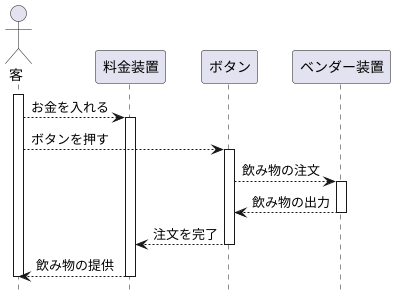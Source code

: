 @startuml 自動販売機
hide footbox
actor 客
participant 料金装置
participant ボタン
participant ベンダー装置

activate 客

客 --> 料金装置 :お金を入れる
activate 料金装置

客 --> ボタン : ボタンを押す
activate ボタン

ボタン --> ベンダー装置 : 飲み物の注文
activate ベンダー装置

ベンダー装置 --> ボタン : 飲み物の出力
deactivate ベンダー装置

ボタン --> 料金装置 : 注文を完了
deactivate ボタン


料金装置 --> 客 : 飲み物の提供
deactivate 料金装置
deactivate 客
@enduml